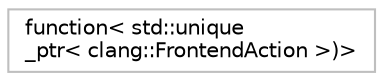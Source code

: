 digraph "Graphical Class Hierarchy"
{
 // LATEX_PDF_SIZE
  bgcolor="transparent";
  edge [fontname="Helvetica",fontsize="10",labelfontname="Helvetica",labelfontsize="10"];
  node [fontname="Helvetica",fontsize="10",shape=record];
  rankdir="LR";
  Node0 [label="function\< std::unique\l_ptr\< clang::FrontendAction \>)\>",height=0.2,width=0.4,color="grey75",tooltip=" "];
}
